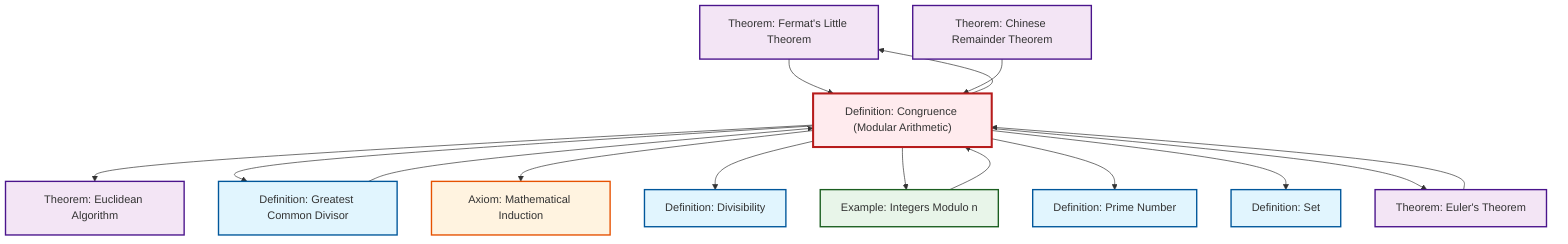 graph TD
    classDef definition fill:#e1f5fe,stroke:#01579b,stroke-width:2px
    classDef theorem fill:#f3e5f5,stroke:#4a148c,stroke-width:2px
    classDef axiom fill:#fff3e0,stroke:#e65100,stroke-width:2px
    classDef example fill:#e8f5e9,stroke:#1b5e20,stroke-width:2px
    classDef current fill:#ffebee,stroke:#b71c1c,stroke-width:3px
    thm-euclidean-algorithm["Theorem: Euclidean Algorithm"]:::theorem
    thm-fermat-little["Theorem: Fermat's Little Theorem"]:::theorem
    def-prime["Definition: Prime Number"]:::definition
    def-divisibility["Definition: Divisibility"]:::definition
    def-gcd["Definition: Greatest Common Divisor"]:::definition
    def-set["Definition: Set"]:::definition
    ex-quotient-integers-mod-n["Example: Integers Modulo n"]:::example
    def-congruence["Definition: Congruence (Modular Arithmetic)"]:::definition
    thm-chinese-remainder["Theorem: Chinese Remainder Theorem"]:::theorem
    thm-euler["Theorem: Euler's Theorem"]:::theorem
    ax-induction["Axiom: Mathematical Induction"]:::axiom
    def-congruence --> thm-euclidean-algorithm
    def-congruence --> def-gcd
    def-congruence --> ax-induction
    def-gcd --> def-congruence
    thm-euler --> def-congruence
    thm-fermat-little --> def-congruence
    def-congruence --> def-divisibility
    def-congruence --> thm-fermat-little
    def-congruence --> ex-quotient-integers-mod-n
    ex-quotient-integers-mod-n --> def-congruence
    def-congruence --> def-prime
    thm-chinese-remainder --> def-congruence
    def-congruence --> def-set
    def-congruence --> thm-euler
    class def-congruence current